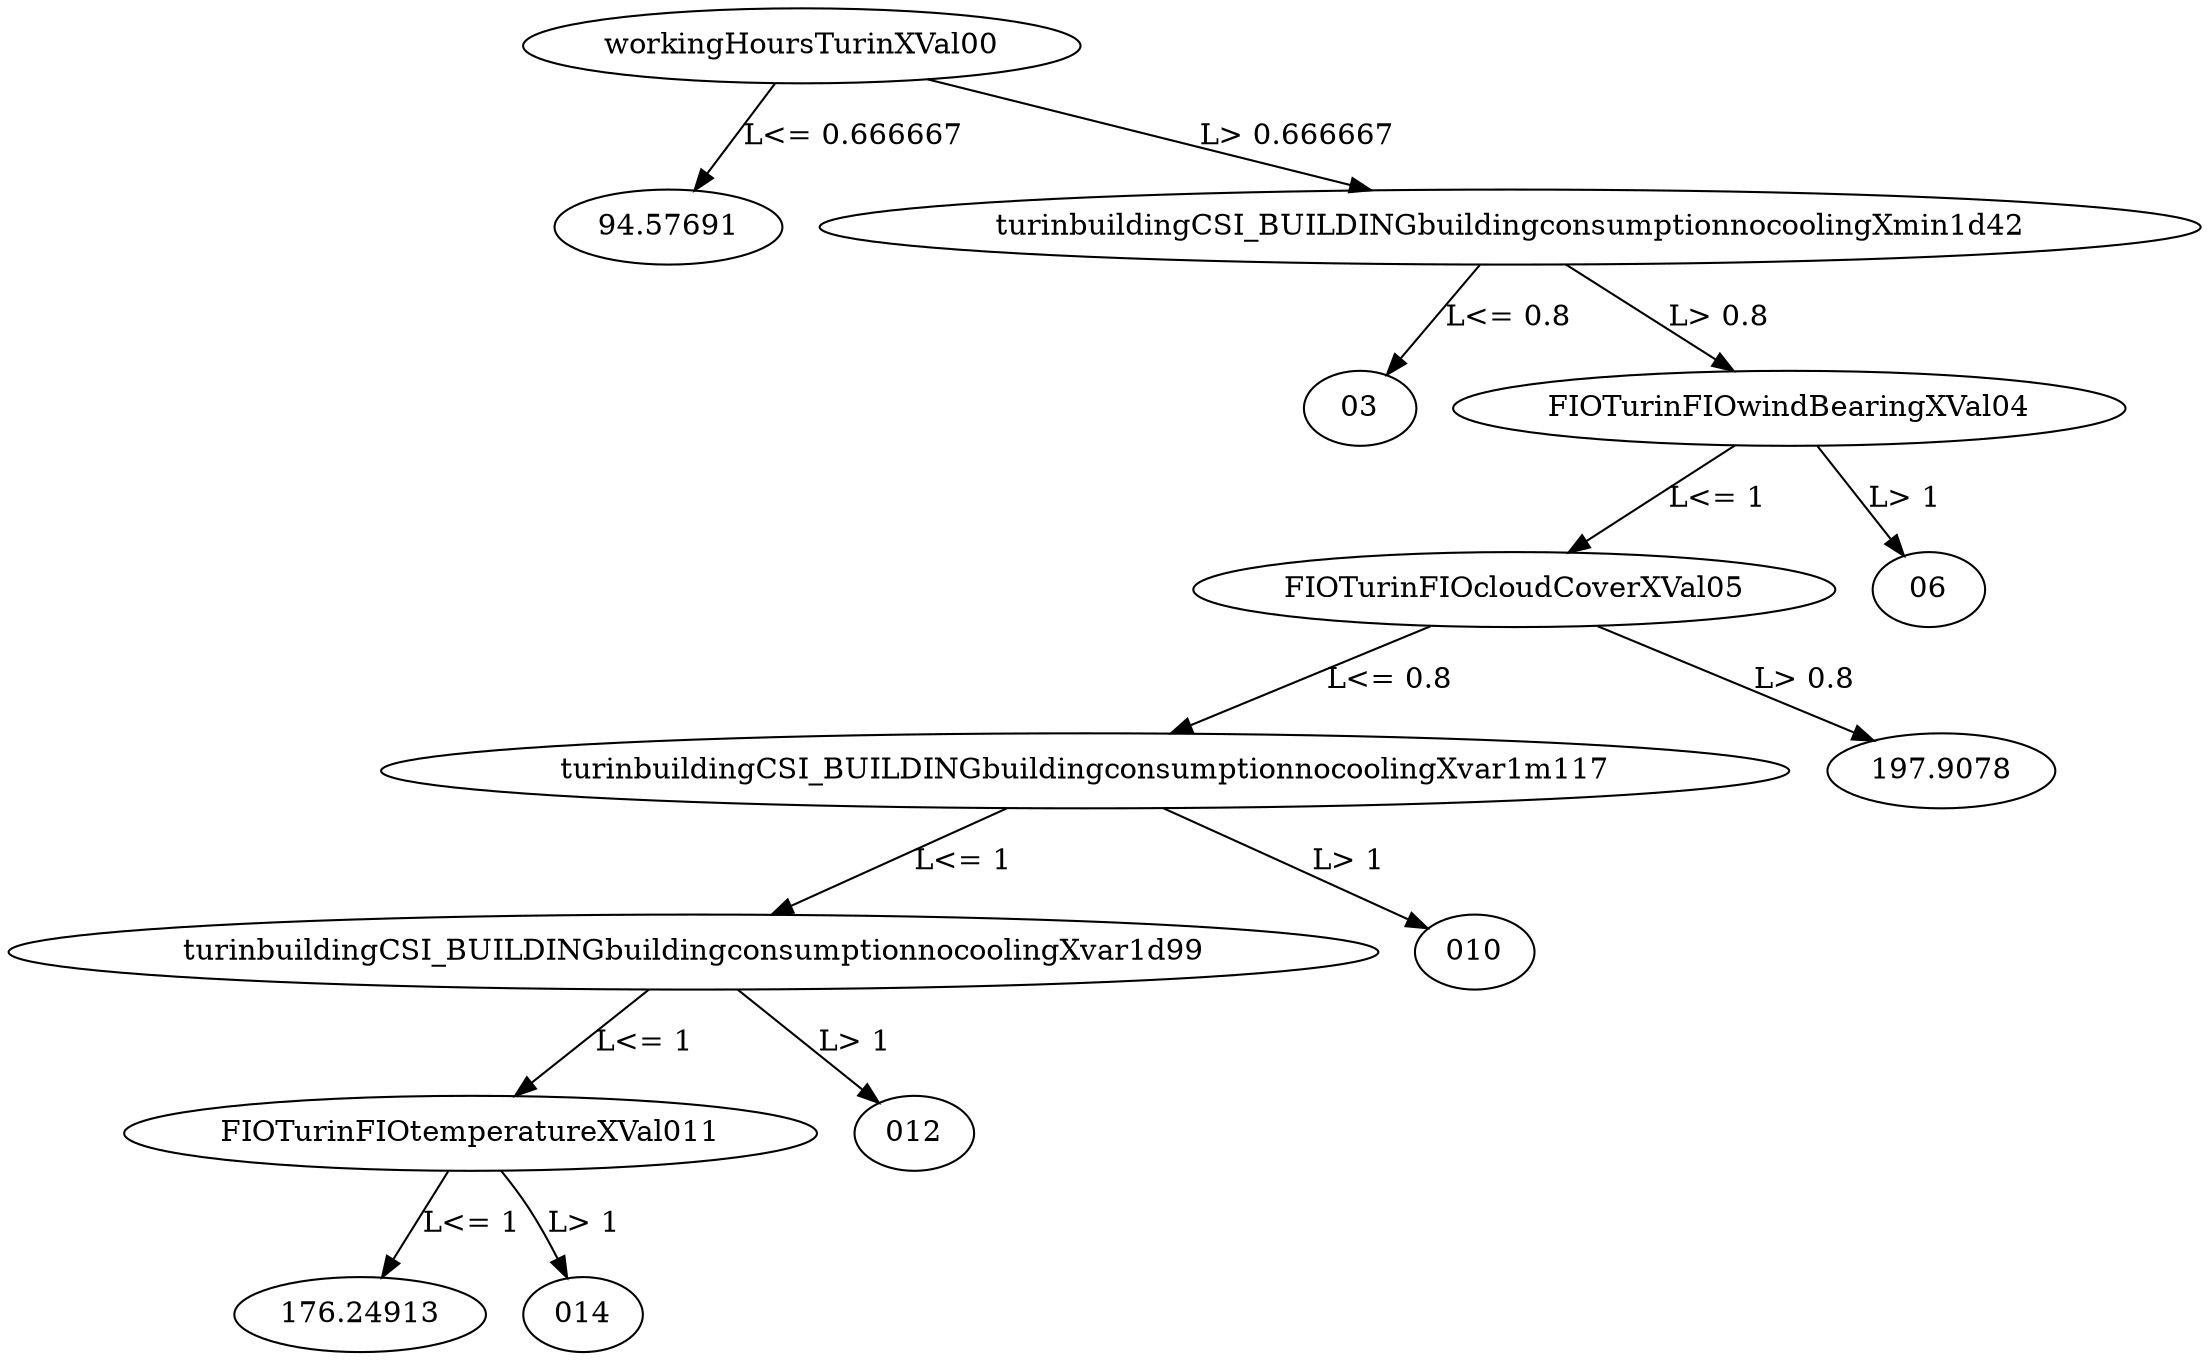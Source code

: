 digraph dt_fig {
	workingHoursTurinXVal00 -> "94.57691" [label="L<= 0.666667"];
	workingHoursTurinXVal00 -> turinbuildingCSI_BUILDINGbuildingconsumptionnocoolingXmin1d42 [label="L> 0.666667"];
	turinbuildingCSI_BUILDINGbuildingconsumptionnocoolingXmin1d42 -> "03" [label="L<= 0.8"];
	turinbuildingCSI_BUILDINGbuildingconsumptionnocoolingXmin1d42 -> FIOTurinFIOwindBearingXVal04 [label="L> 0.8"];
	FIOTurinFIOwindBearingXVal04 -> FIOTurinFIOcloudCoverXVal05 [label="L<= 1"];
	FIOTurinFIOwindBearingXVal04 -> "06" [label="L> 1"];
	FIOTurinFIOcloudCoverXVal05 -> turinbuildingCSI_BUILDINGbuildingconsumptionnocoolingXvar1m117 [label="L<= 0.8"];
	FIOTurinFIOcloudCoverXVal05 -> "197.9078" [label="L> 0.8"];
	turinbuildingCSI_BUILDINGbuildingconsumptionnocoolingXvar1m117 -> turinbuildingCSI_BUILDINGbuildingconsumptionnocoolingXvar1d99 [label="L<= 1"];
	turinbuildingCSI_BUILDINGbuildingconsumptionnocoolingXvar1m117 -> "010" [label="L> 1"];
	turinbuildingCSI_BUILDINGbuildingconsumptionnocoolingXvar1d99 -> FIOTurinFIOtemperatureXVal011 [label="L<= 1"];
	turinbuildingCSI_BUILDINGbuildingconsumptionnocoolingXvar1d99 -> "012" [label="L> 1"];
	FIOTurinFIOtemperatureXVal011 -> "176.24913" [label="L<= 1"];
	FIOTurinFIOtemperatureXVal011 -> "014" [label="L> 1"];
}
